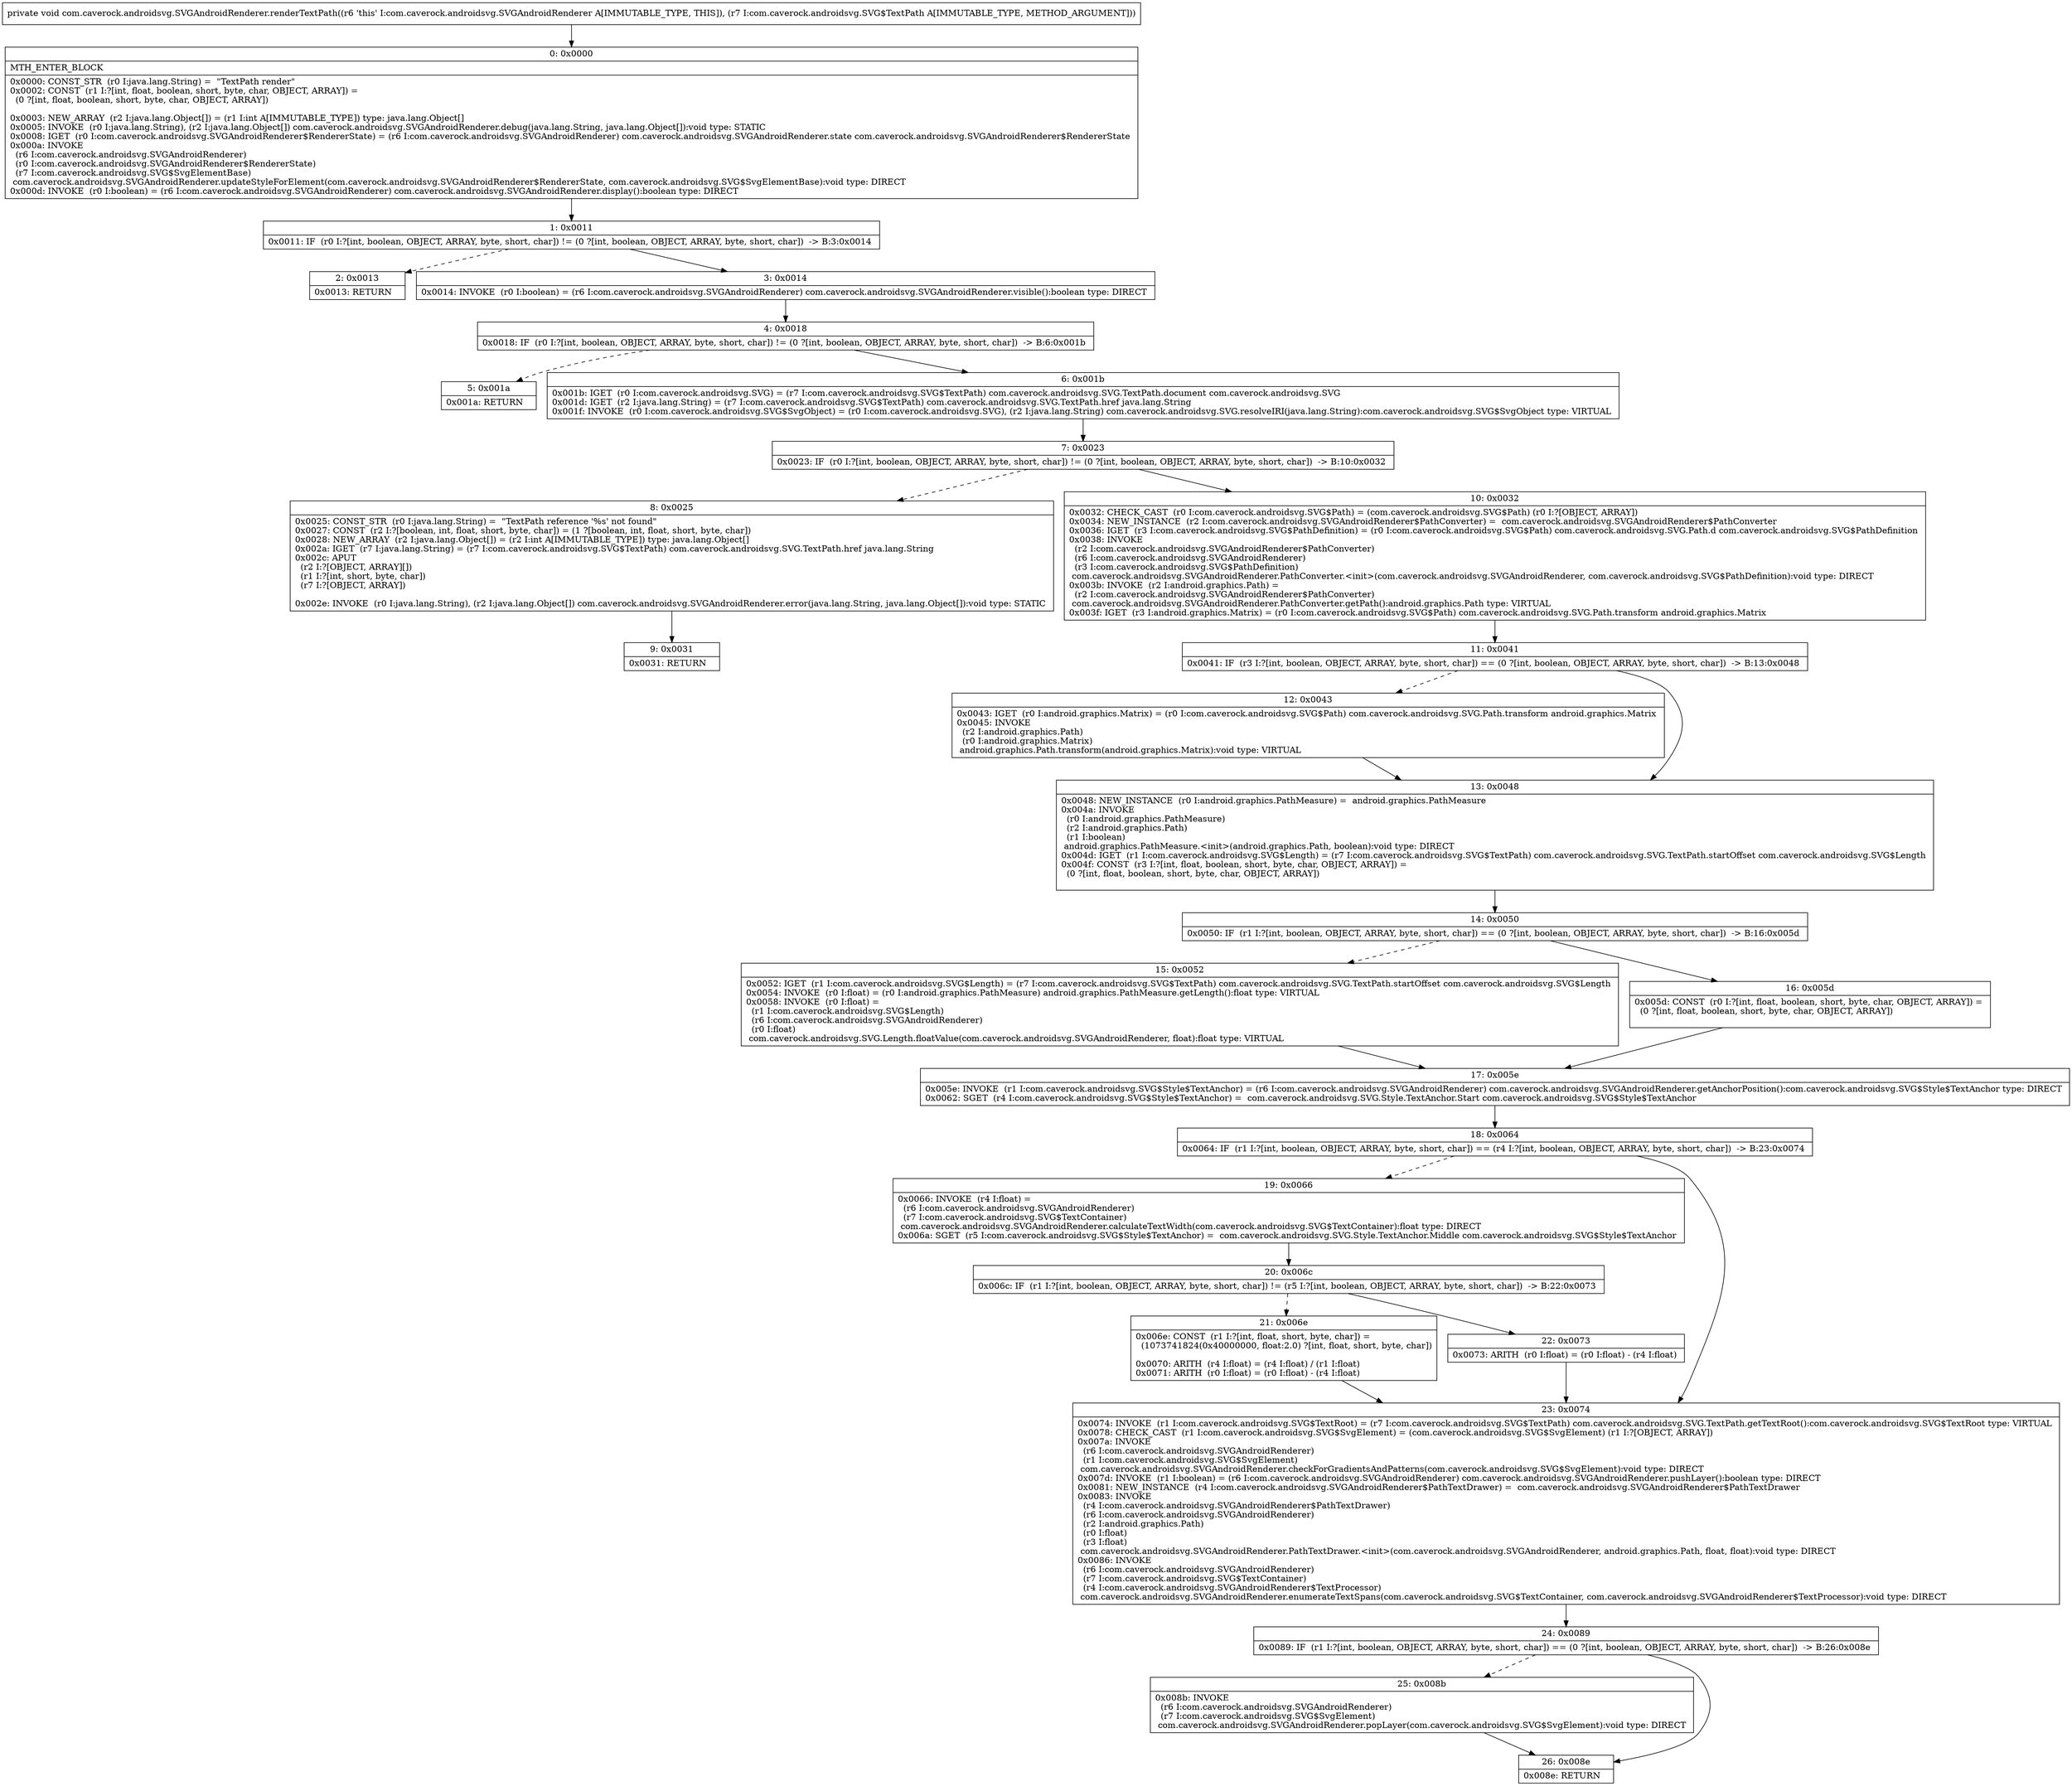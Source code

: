 digraph "CFG forcom.caverock.androidsvg.SVGAndroidRenderer.renderTextPath(Lcom\/caverock\/androidsvg\/SVG$TextPath;)V" {
Node_0 [shape=record,label="{0\:\ 0x0000|MTH_ENTER_BLOCK\l|0x0000: CONST_STR  (r0 I:java.lang.String) =  \"TextPath render\" \l0x0002: CONST  (r1 I:?[int, float, boolean, short, byte, char, OBJECT, ARRAY]) = \l  (0 ?[int, float, boolean, short, byte, char, OBJECT, ARRAY])\l \l0x0003: NEW_ARRAY  (r2 I:java.lang.Object[]) = (r1 I:int A[IMMUTABLE_TYPE]) type: java.lang.Object[] \l0x0005: INVOKE  (r0 I:java.lang.String), (r2 I:java.lang.Object[]) com.caverock.androidsvg.SVGAndroidRenderer.debug(java.lang.String, java.lang.Object[]):void type: STATIC \l0x0008: IGET  (r0 I:com.caverock.androidsvg.SVGAndroidRenderer$RendererState) = (r6 I:com.caverock.androidsvg.SVGAndroidRenderer) com.caverock.androidsvg.SVGAndroidRenderer.state com.caverock.androidsvg.SVGAndroidRenderer$RendererState \l0x000a: INVOKE  \l  (r6 I:com.caverock.androidsvg.SVGAndroidRenderer)\l  (r0 I:com.caverock.androidsvg.SVGAndroidRenderer$RendererState)\l  (r7 I:com.caverock.androidsvg.SVG$SvgElementBase)\l com.caverock.androidsvg.SVGAndroidRenderer.updateStyleForElement(com.caverock.androidsvg.SVGAndroidRenderer$RendererState, com.caverock.androidsvg.SVG$SvgElementBase):void type: DIRECT \l0x000d: INVOKE  (r0 I:boolean) = (r6 I:com.caverock.androidsvg.SVGAndroidRenderer) com.caverock.androidsvg.SVGAndroidRenderer.display():boolean type: DIRECT \l}"];
Node_1 [shape=record,label="{1\:\ 0x0011|0x0011: IF  (r0 I:?[int, boolean, OBJECT, ARRAY, byte, short, char]) != (0 ?[int, boolean, OBJECT, ARRAY, byte, short, char])  \-\> B:3:0x0014 \l}"];
Node_2 [shape=record,label="{2\:\ 0x0013|0x0013: RETURN   \l}"];
Node_3 [shape=record,label="{3\:\ 0x0014|0x0014: INVOKE  (r0 I:boolean) = (r6 I:com.caverock.androidsvg.SVGAndroidRenderer) com.caverock.androidsvg.SVGAndroidRenderer.visible():boolean type: DIRECT \l}"];
Node_4 [shape=record,label="{4\:\ 0x0018|0x0018: IF  (r0 I:?[int, boolean, OBJECT, ARRAY, byte, short, char]) != (0 ?[int, boolean, OBJECT, ARRAY, byte, short, char])  \-\> B:6:0x001b \l}"];
Node_5 [shape=record,label="{5\:\ 0x001a|0x001a: RETURN   \l}"];
Node_6 [shape=record,label="{6\:\ 0x001b|0x001b: IGET  (r0 I:com.caverock.androidsvg.SVG) = (r7 I:com.caverock.androidsvg.SVG$TextPath) com.caverock.androidsvg.SVG.TextPath.document com.caverock.androidsvg.SVG \l0x001d: IGET  (r2 I:java.lang.String) = (r7 I:com.caverock.androidsvg.SVG$TextPath) com.caverock.androidsvg.SVG.TextPath.href java.lang.String \l0x001f: INVOKE  (r0 I:com.caverock.androidsvg.SVG$SvgObject) = (r0 I:com.caverock.androidsvg.SVG), (r2 I:java.lang.String) com.caverock.androidsvg.SVG.resolveIRI(java.lang.String):com.caverock.androidsvg.SVG$SvgObject type: VIRTUAL \l}"];
Node_7 [shape=record,label="{7\:\ 0x0023|0x0023: IF  (r0 I:?[int, boolean, OBJECT, ARRAY, byte, short, char]) != (0 ?[int, boolean, OBJECT, ARRAY, byte, short, char])  \-\> B:10:0x0032 \l}"];
Node_8 [shape=record,label="{8\:\ 0x0025|0x0025: CONST_STR  (r0 I:java.lang.String) =  \"TextPath reference '%s' not found\" \l0x0027: CONST  (r2 I:?[boolean, int, float, short, byte, char]) = (1 ?[boolean, int, float, short, byte, char]) \l0x0028: NEW_ARRAY  (r2 I:java.lang.Object[]) = (r2 I:int A[IMMUTABLE_TYPE]) type: java.lang.Object[] \l0x002a: IGET  (r7 I:java.lang.String) = (r7 I:com.caverock.androidsvg.SVG$TextPath) com.caverock.androidsvg.SVG.TextPath.href java.lang.String \l0x002c: APUT  \l  (r2 I:?[OBJECT, ARRAY][])\l  (r1 I:?[int, short, byte, char])\l  (r7 I:?[OBJECT, ARRAY])\l \l0x002e: INVOKE  (r0 I:java.lang.String), (r2 I:java.lang.Object[]) com.caverock.androidsvg.SVGAndroidRenderer.error(java.lang.String, java.lang.Object[]):void type: STATIC \l}"];
Node_9 [shape=record,label="{9\:\ 0x0031|0x0031: RETURN   \l}"];
Node_10 [shape=record,label="{10\:\ 0x0032|0x0032: CHECK_CAST  (r0 I:com.caverock.androidsvg.SVG$Path) = (com.caverock.androidsvg.SVG$Path) (r0 I:?[OBJECT, ARRAY]) \l0x0034: NEW_INSTANCE  (r2 I:com.caverock.androidsvg.SVGAndroidRenderer$PathConverter) =  com.caverock.androidsvg.SVGAndroidRenderer$PathConverter \l0x0036: IGET  (r3 I:com.caverock.androidsvg.SVG$PathDefinition) = (r0 I:com.caverock.androidsvg.SVG$Path) com.caverock.androidsvg.SVG.Path.d com.caverock.androidsvg.SVG$PathDefinition \l0x0038: INVOKE  \l  (r2 I:com.caverock.androidsvg.SVGAndroidRenderer$PathConverter)\l  (r6 I:com.caverock.androidsvg.SVGAndroidRenderer)\l  (r3 I:com.caverock.androidsvg.SVG$PathDefinition)\l com.caverock.androidsvg.SVGAndroidRenderer.PathConverter.\<init\>(com.caverock.androidsvg.SVGAndroidRenderer, com.caverock.androidsvg.SVG$PathDefinition):void type: DIRECT \l0x003b: INVOKE  (r2 I:android.graphics.Path) = \l  (r2 I:com.caverock.androidsvg.SVGAndroidRenderer$PathConverter)\l com.caverock.androidsvg.SVGAndroidRenderer.PathConverter.getPath():android.graphics.Path type: VIRTUAL \l0x003f: IGET  (r3 I:android.graphics.Matrix) = (r0 I:com.caverock.androidsvg.SVG$Path) com.caverock.androidsvg.SVG.Path.transform android.graphics.Matrix \l}"];
Node_11 [shape=record,label="{11\:\ 0x0041|0x0041: IF  (r3 I:?[int, boolean, OBJECT, ARRAY, byte, short, char]) == (0 ?[int, boolean, OBJECT, ARRAY, byte, short, char])  \-\> B:13:0x0048 \l}"];
Node_12 [shape=record,label="{12\:\ 0x0043|0x0043: IGET  (r0 I:android.graphics.Matrix) = (r0 I:com.caverock.androidsvg.SVG$Path) com.caverock.androidsvg.SVG.Path.transform android.graphics.Matrix \l0x0045: INVOKE  \l  (r2 I:android.graphics.Path)\l  (r0 I:android.graphics.Matrix)\l android.graphics.Path.transform(android.graphics.Matrix):void type: VIRTUAL \l}"];
Node_13 [shape=record,label="{13\:\ 0x0048|0x0048: NEW_INSTANCE  (r0 I:android.graphics.PathMeasure) =  android.graphics.PathMeasure \l0x004a: INVOKE  \l  (r0 I:android.graphics.PathMeasure)\l  (r2 I:android.graphics.Path)\l  (r1 I:boolean)\l android.graphics.PathMeasure.\<init\>(android.graphics.Path, boolean):void type: DIRECT \l0x004d: IGET  (r1 I:com.caverock.androidsvg.SVG$Length) = (r7 I:com.caverock.androidsvg.SVG$TextPath) com.caverock.androidsvg.SVG.TextPath.startOffset com.caverock.androidsvg.SVG$Length \l0x004f: CONST  (r3 I:?[int, float, boolean, short, byte, char, OBJECT, ARRAY]) = \l  (0 ?[int, float, boolean, short, byte, char, OBJECT, ARRAY])\l \l}"];
Node_14 [shape=record,label="{14\:\ 0x0050|0x0050: IF  (r1 I:?[int, boolean, OBJECT, ARRAY, byte, short, char]) == (0 ?[int, boolean, OBJECT, ARRAY, byte, short, char])  \-\> B:16:0x005d \l}"];
Node_15 [shape=record,label="{15\:\ 0x0052|0x0052: IGET  (r1 I:com.caverock.androidsvg.SVG$Length) = (r7 I:com.caverock.androidsvg.SVG$TextPath) com.caverock.androidsvg.SVG.TextPath.startOffset com.caverock.androidsvg.SVG$Length \l0x0054: INVOKE  (r0 I:float) = (r0 I:android.graphics.PathMeasure) android.graphics.PathMeasure.getLength():float type: VIRTUAL \l0x0058: INVOKE  (r0 I:float) = \l  (r1 I:com.caverock.androidsvg.SVG$Length)\l  (r6 I:com.caverock.androidsvg.SVGAndroidRenderer)\l  (r0 I:float)\l com.caverock.androidsvg.SVG.Length.floatValue(com.caverock.androidsvg.SVGAndroidRenderer, float):float type: VIRTUAL \l}"];
Node_16 [shape=record,label="{16\:\ 0x005d|0x005d: CONST  (r0 I:?[int, float, boolean, short, byte, char, OBJECT, ARRAY]) = \l  (0 ?[int, float, boolean, short, byte, char, OBJECT, ARRAY])\l \l}"];
Node_17 [shape=record,label="{17\:\ 0x005e|0x005e: INVOKE  (r1 I:com.caverock.androidsvg.SVG$Style$TextAnchor) = (r6 I:com.caverock.androidsvg.SVGAndroidRenderer) com.caverock.androidsvg.SVGAndroidRenderer.getAnchorPosition():com.caverock.androidsvg.SVG$Style$TextAnchor type: DIRECT \l0x0062: SGET  (r4 I:com.caverock.androidsvg.SVG$Style$TextAnchor) =  com.caverock.androidsvg.SVG.Style.TextAnchor.Start com.caverock.androidsvg.SVG$Style$TextAnchor \l}"];
Node_18 [shape=record,label="{18\:\ 0x0064|0x0064: IF  (r1 I:?[int, boolean, OBJECT, ARRAY, byte, short, char]) == (r4 I:?[int, boolean, OBJECT, ARRAY, byte, short, char])  \-\> B:23:0x0074 \l}"];
Node_19 [shape=record,label="{19\:\ 0x0066|0x0066: INVOKE  (r4 I:float) = \l  (r6 I:com.caverock.androidsvg.SVGAndroidRenderer)\l  (r7 I:com.caverock.androidsvg.SVG$TextContainer)\l com.caverock.androidsvg.SVGAndroidRenderer.calculateTextWidth(com.caverock.androidsvg.SVG$TextContainer):float type: DIRECT \l0x006a: SGET  (r5 I:com.caverock.androidsvg.SVG$Style$TextAnchor) =  com.caverock.androidsvg.SVG.Style.TextAnchor.Middle com.caverock.androidsvg.SVG$Style$TextAnchor \l}"];
Node_20 [shape=record,label="{20\:\ 0x006c|0x006c: IF  (r1 I:?[int, boolean, OBJECT, ARRAY, byte, short, char]) != (r5 I:?[int, boolean, OBJECT, ARRAY, byte, short, char])  \-\> B:22:0x0073 \l}"];
Node_21 [shape=record,label="{21\:\ 0x006e|0x006e: CONST  (r1 I:?[int, float, short, byte, char]) = \l  (1073741824(0x40000000, float:2.0) ?[int, float, short, byte, char])\l \l0x0070: ARITH  (r4 I:float) = (r4 I:float) \/ (r1 I:float) \l0x0071: ARITH  (r0 I:float) = (r0 I:float) \- (r4 I:float) \l}"];
Node_22 [shape=record,label="{22\:\ 0x0073|0x0073: ARITH  (r0 I:float) = (r0 I:float) \- (r4 I:float) \l}"];
Node_23 [shape=record,label="{23\:\ 0x0074|0x0074: INVOKE  (r1 I:com.caverock.androidsvg.SVG$TextRoot) = (r7 I:com.caverock.androidsvg.SVG$TextPath) com.caverock.androidsvg.SVG.TextPath.getTextRoot():com.caverock.androidsvg.SVG$TextRoot type: VIRTUAL \l0x0078: CHECK_CAST  (r1 I:com.caverock.androidsvg.SVG$SvgElement) = (com.caverock.androidsvg.SVG$SvgElement) (r1 I:?[OBJECT, ARRAY]) \l0x007a: INVOKE  \l  (r6 I:com.caverock.androidsvg.SVGAndroidRenderer)\l  (r1 I:com.caverock.androidsvg.SVG$SvgElement)\l com.caverock.androidsvg.SVGAndroidRenderer.checkForGradientsAndPatterns(com.caverock.androidsvg.SVG$SvgElement):void type: DIRECT \l0x007d: INVOKE  (r1 I:boolean) = (r6 I:com.caverock.androidsvg.SVGAndroidRenderer) com.caverock.androidsvg.SVGAndroidRenderer.pushLayer():boolean type: DIRECT \l0x0081: NEW_INSTANCE  (r4 I:com.caverock.androidsvg.SVGAndroidRenderer$PathTextDrawer) =  com.caverock.androidsvg.SVGAndroidRenderer$PathTextDrawer \l0x0083: INVOKE  \l  (r4 I:com.caverock.androidsvg.SVGAndroidRenderer$PathTextDrawer)\l  (r6 I:com.caverock.androidsvg.SVGAndroidRenderer)\l  (r2 I:android.graphics.Path)\l  (r0 I:float)\l  (r3 I:float)\l com.caverock.androidsvg.SVGAndroidRenderer.PathTextDrawer.\<init\>(com.caverock.androidsvg.SVGAndroidRenderer, android.graphics.Path, float, float):void type: DIRECT \l0x0086: INVOKE  \l  (r6 I:com.caverock.androidsvg.SVGAndroidRenderer)\l  (r7 I:com.caverock.androidsvg.SVG$TextContainer)\l  (r4 I:com.caverock.androidsvg.SVGAndroidRenderer$TextProcessor)\l com.caverock.androidsvg.SVGAndroidRenderer.enumerateTextSpans(com.caverock.androidsvg.SVG$TextContainer, com.caverock.androidsvg.SVGAndroidRenderer$TextProcessor):void type: DIRECT \l}"];
Node_24 [shape=record,label="{24\:\ 0x0089|0x0089: IF  (r1 I:?[int, boolean, OBJECT, ARRAY, byte, short, char]) == (0 ?[int, boolean, OBJECT, ARRAY, byte, short, char])  \-\> B:26:0x008e \l}"];
Node_25 [shape=record,label="{25\:\ 0x008b|0x008b: INVOKE  \l  (r6 I:com.caverock.androidsvg.SVGAndroidRenderer)\l  (r7 I:com.caverock.androidsvg.SVG$SvgElement)\l com.caverock.androidsvg.SVGAndroidRenderer.popLayer(com.caverock.androidsvg.SVG$SvgElement):void type: DIRECT \l}"];
Node_26 [shape=record,label="{26\:\ 0x008e|0x008e: RETURN   \l}"];
MethodNode[shape=record,label="{private void com.caverock.androidsvg.SVGAndroidRenderer.renderTextPath((r6 'this' I:com.caverock.androidsvg.SVGAndroidRenderer A[IMMUTABLE_TYPE, THIS]), (r7 I:com.caverock.androidsvg.SVG$TextPath A[IMMUTABLE_TYPE, METHOD_ARGUMENT])) }"];
MethodNode -> Node_0;
Node_0 -> Node_1;
Node_1 -> Node_2[style=dashed];
Node_1 -> Node_3;
Node_3 -> Node_4;
Node_4 -> Node_5[style=dashed];
Node_4 -> Node_6;
Node_6 -> Node_7;
Node_7 -> Node_8[style=dashed];
Node_7 -> Node_10;
Node_8 -> Node_9;
Node_10 -> Node_11;
Node_11 -> Node_12[style=dashed];
Node_11 -> Node_13;
Node_12 -> Node_13;
Node_13 -> Node_14;
Node_14 -> Node_15[style=dashed];
Node_14 -> Node_16;
Node_15 -> Node_17;
Node_16 -> Node_17;
Node_17 -> Node_18;
Node_18 -> Node_19[style=dashed];
Node_18 -> Node_23;
Node_19 -> Node_20;
Node_20 -> Node_21[style=dashed];
Node_20 -> Node_22;
Node_21 -> Node_23;
Node_22 -> Node_23;
Node_23 -> Node_24;
Node_24 -> Node_25[style=dashed];
Node_24 -> Node_26;
Node_25 -> Node_26;
}

